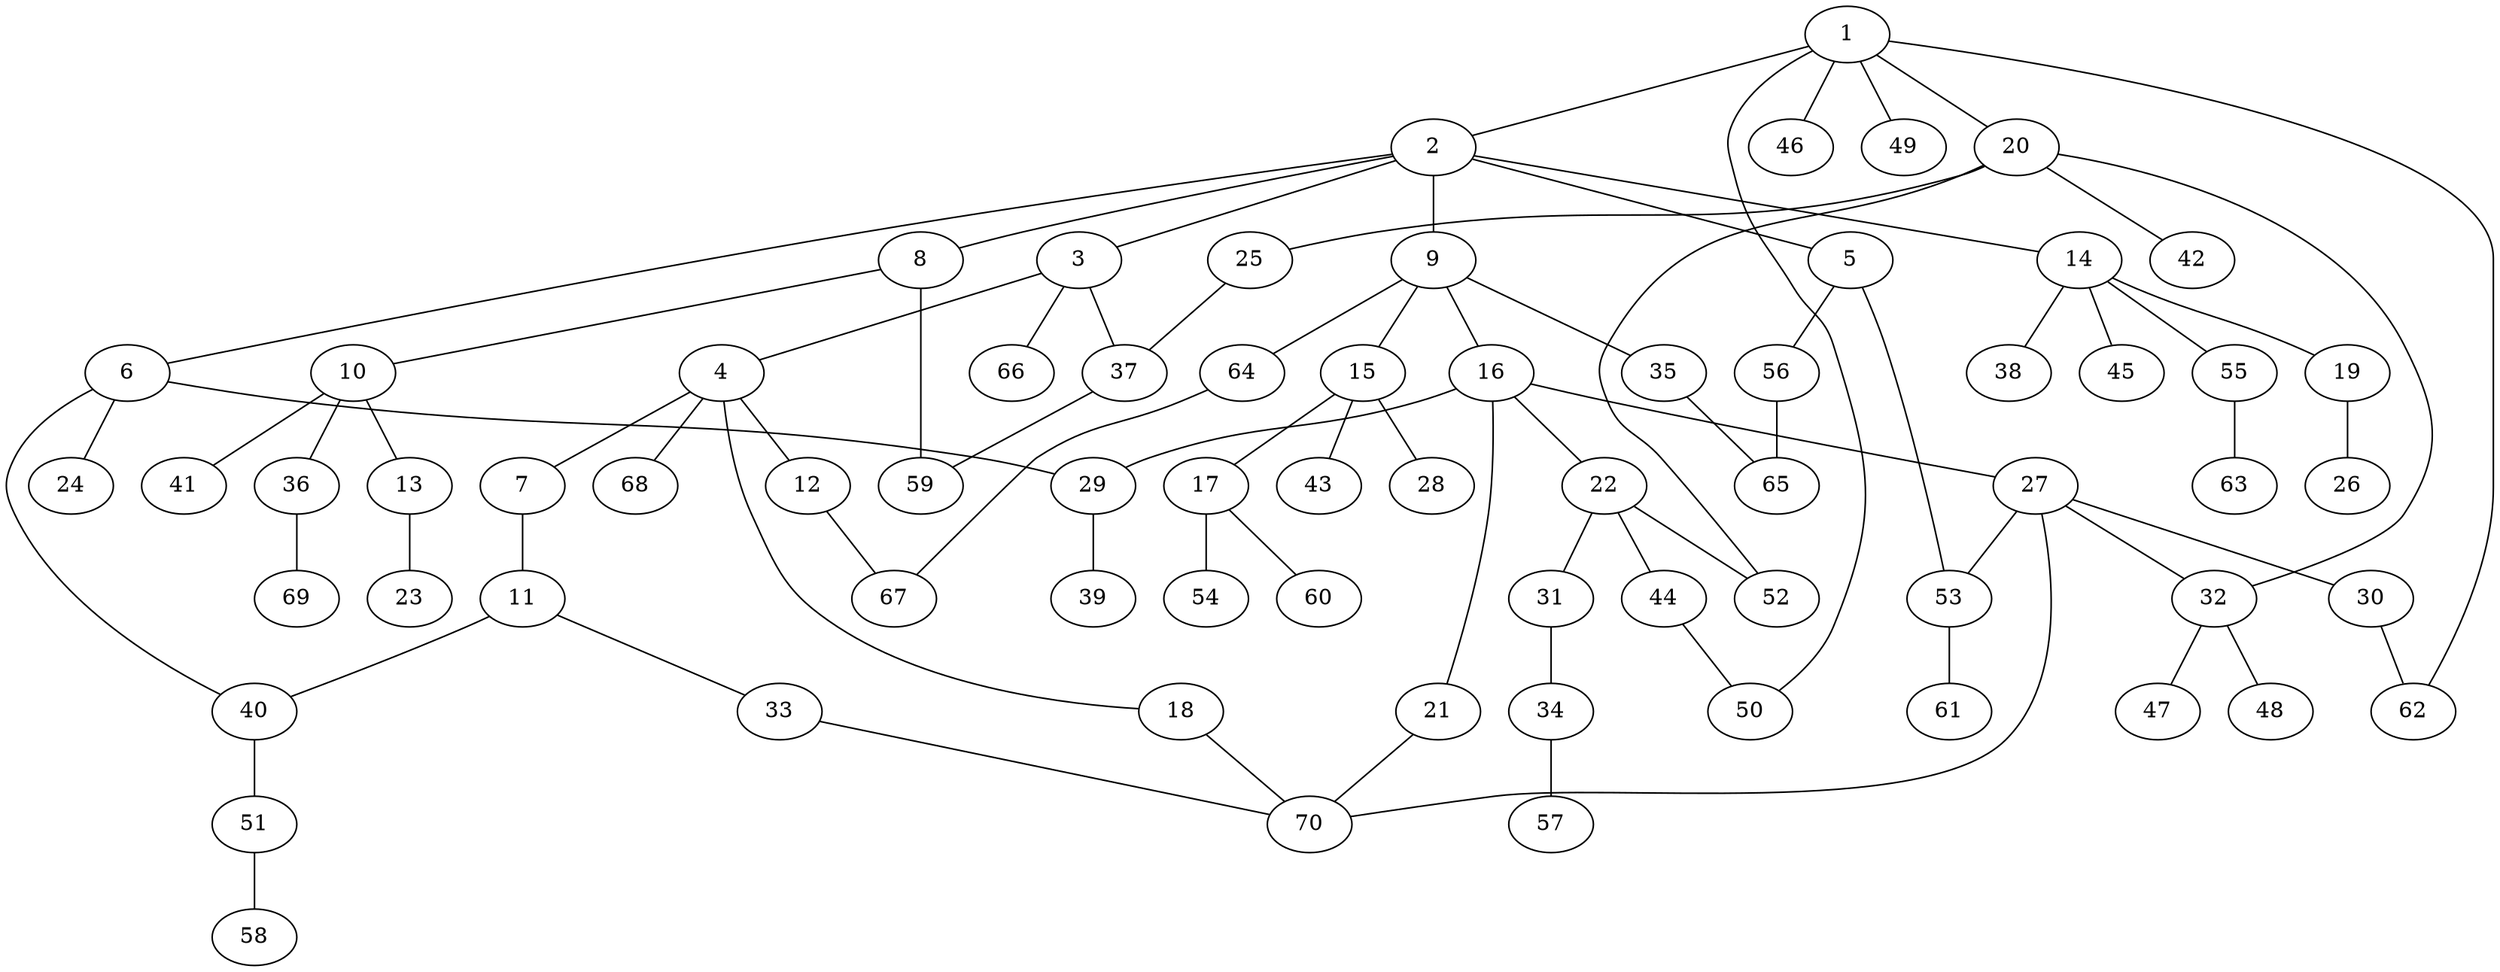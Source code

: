 graph graphname {1--2
1--20
1--46
1--49
1--50
1--62
2--3
2--5
2--6
2--8
2--9
2--14
3--4
3--37
3--66
4--7
4--12
4--18
4--68
5--53
5--56
6--24
6--29
6--40
7--11
8--10
8--59
9--15
9--16
9--35
9--64
10--13
10--36
10--41
11--33
11--40
12--67
13--23
14--19
14--38
14--45
14--55
15--17
15--28
15--43
16--21
16--22
16--27
16--29
17--54
17--60
18--70
19--26
20--25
20--32
20--42
20--52
21--70
22--31
22--44
22--52
25--37
27--30
27--32
27--53
27--70
29--39
30--62
31--34
32--47
32--48
33--70
34--57
35--65
36--69
37--59
40--51
44--50
51--58
53--61
55--63
56--65
64--67
}